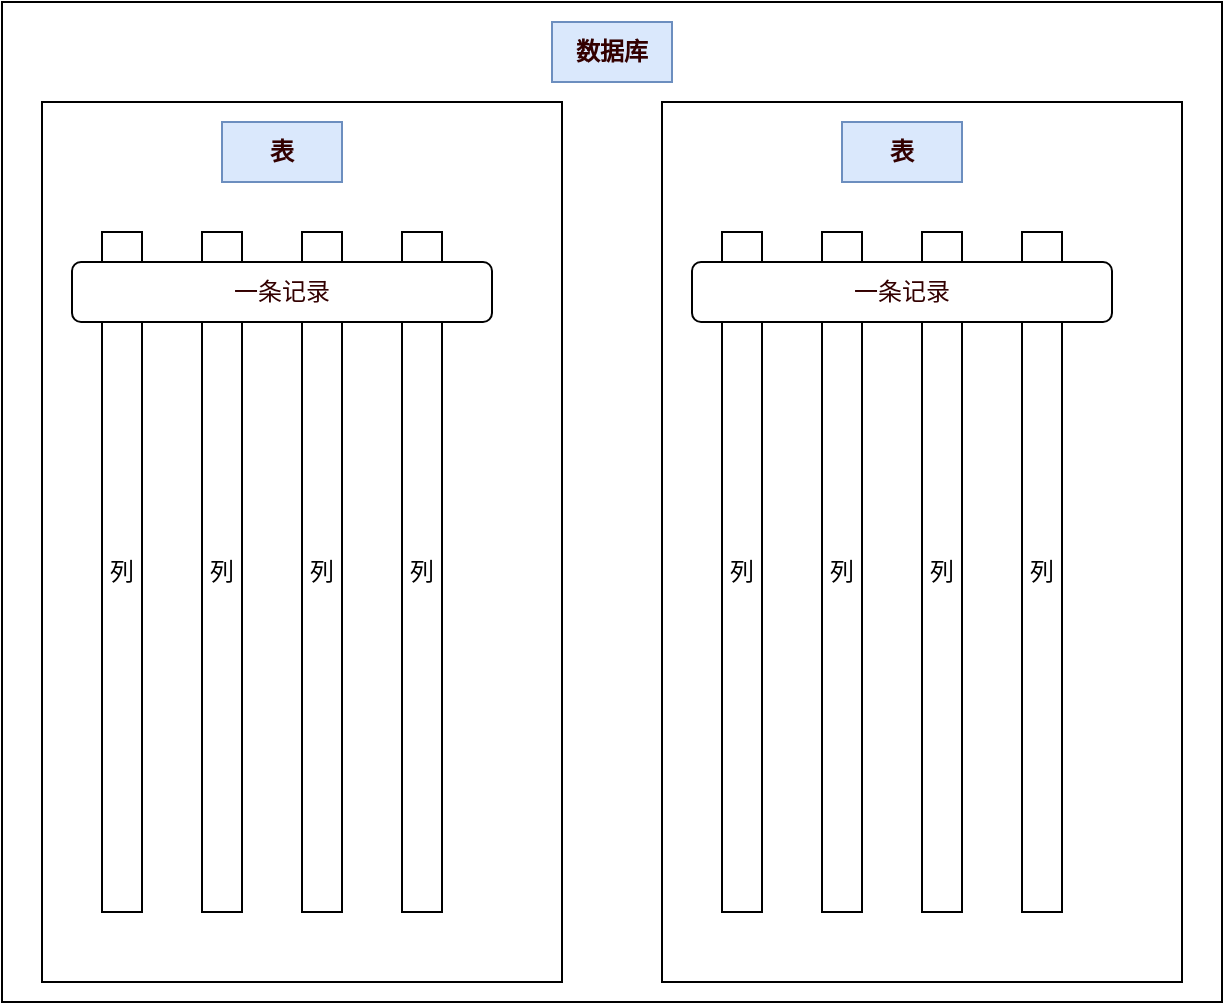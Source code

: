 <mxfile version="20.8.20" type="github"><diagram name="第 1 页" id="cnedz-TB9AQsr5VAEu1f"><mxGraphModel dx="1052" dy="549" grid="1" gridSize="10" guides="1" tooltips="1" connect="1" arrows="1" fold="1" page="1" pageScale="1" pageWidth="827" pageHeight="1169" math="0" shadow="0"><root><mxCell id="0"/><mxCell id="1" parent="0"/><mxCell id="aB_gaivehKUpBPr0DstZ-2" value="" style="rounded=0;whiteSpace=wrap;html=1;" vertex="1" parent="1"><mxGeometry x="120" y="150" width="610" height="500" as="geometry"/></mxCell><mxCell id="aB_gaivehKUpBPr0DstZ-22" value="数据库" style="text;html=1;strokeColor=#6c8ebf;fillColor=#dae8fc;align=center;verticalAlign=middle;whiteSpace=wrap;rounded=0;fontFamily=Tahoma;fontStyle=1;fontColor=#330000;" vertex="1" parent="1"><mxGeometry x="395" y="160" width="60" height="30" as="geometry"/></mxCell><mxCell id="aB_gaivehKUpBPr0DstZ-23" value="" style="group" vertex="1" connectable="0" parent="1"><mxGeometry x="140" y="200" width="260" height="440" as="geometry"/></mxCell><mxCell id="aB_gaivehKUpBPr0DstZ-3" value="" style="rounded=0;whiteSpace=wrap;html=1;" vertex="1" parent="aB_gaivehKUpBPr0DstZ-23"><mxGeometry width="260" height="440" as="geometry"/></mxCell><mxCell id="aB_gaivehKUpBPr0DstZ-8" value="列" style="rounded=0;whiteSpace=wrap;html=1;" vertex="1" parent="aB_gaivehKUpBPr0DstZ-23"><mxGeometry x="30" y="65" width="20" height="340" as="geometry"/></mxCell><mxCell id="aB_gaivehKUpBPr0DstZ-9" value="列" style="rounded=0;whiteSpace=wrap;html=1;" vertex="1" parent="aB_gaivehKUpBPr0DstZ-23"><mxGeometry x="80" y="65" width="20" height="340" as="geometry"/></mxCell><mxCell id="aB_gaivehKUpBPr0DstZ-10" value="列" style="rounded=0;whiteSpace=wrap;html=1;" vertex="1" parent="aB_gaivehKUpBPr0DstZ-23"><mxGeometry x="130" y="65" width="20" height="340" as="geometry"/></mxCell><mxCell id="aB_gaivehKUpBPr0DstZ-11" value="列" style="rounded=0;whiteSpace=wrap;html=1;" vertex="1" parent="aB_gaivehKUpBPr0DstZ-23"><mxGeometry x="180" y="65" width="20" height="340" as="geometry"/></mxCell><mxCell id="aB_gaivehKUpBPr0DstZ-25" value="表" style="text;html=1;strokeColor=#6c8ebf;fillColor=#dae8fc;align=center;verticalAlign=middle;whiteSpace=wrap;rounded=0;fontFamily=Tahoma;fontStyle=1;fontColor=#330000;" vertex="1" parent="aB_gaivehKUpBPr0DstZ-23"><mxGeometry x="90" y="10" width="60" height="30" as="geometry"/></mxCell><mxCell id="aB_gaivehKUpBPr0DstZ-29" value="一条记录" style="rounded=1;whiteSpace=wrap;html=1;fontFamily=Tahoma;fontColor=#330000;" vertex="1" parent="aB_gaivehKUpBPr0DstZ-23"><mxGeometry x="15" y="80" width="210" height="30" as="geometry"/></mxCell><mxCell id="aB_gaivehKUpBPr0DstZ-32" value="" style="group" vertex="1" connectable="0" parent="1"><mxGeometry x="450" y="200" width="260" height="440" as="geometry"/></mxCell><mxCell id="aB_gaivehKUpBPr0DstZ-33" value="" style="rounded=0;whiteSpace=wrap;html=1;" vertex="1" parent="aB_gaivehKUpBPr0DstZ-32"><mxGeometry width="260" height="440" as="geometry"/></mxCell><mxCell id="aB_gaivehKUpBPr0DstZ-34" value="列" style="rounded=0;whiteSpace=wrap;html=1;" vertex="1" parent="aB_gaivehKUpBPr0DstZ-32"><mxGeometry x="30" y="65" width="20" height="340" as="geometry"/></mxCell><mxCell id="aB_gaivehKUpBPr0DstZ-35" value="列" style="rounded=0;whiteSpace=wrap;html=1;" vertex="1" parent="aB_gaivehKUpBPr0DstZ-32"><mxGeometry x="80" y="65" width="20" height="340" as="geometry"/></mxCell><mxCell id="aB_gaivehKUpBPr0DstZ-36" value="列" style="rounded=0;whiteSpace=wrap;html=1;" vertex="1" parent="aB_gaivehKUpBPr0DstZ-32"><mxGeometry x="130" y="65" width="20" height="340" as="geometry"/></mxCell><mxCell id="aB_gaivehKUpBPr0DstZ-37" value="列" style="rounded=0;whiteSpace=wrap;html=1;" vertex="1" parent="aB_gaivehKUpBPr0DstZ-32"><mxGeometry x="180" y="65" width="20" height="340" as="geometry"/></mxCell><mxCell id="aB_gaivehKUpBPr0DstZ-38" value="表" style="text;html=1;strokeColor=#6c8ebf;fillColor=#dae8fc;align=center;verticalAlign=middle;whiteSpace=wrap;rounded=0;fontFamily=Tahoma;fontStyle=1;fontColor=#330000;" vertex="1" parent="aB_gaivehKUpBPr0DstZ-32"><mxGeometry x="90" y="10" width="60" height="30" as="geometry"/></mxCell><mxCell id="aB_gaivehKUpBPr0DstZ-39" value="一条记录" style="rounded=1;whiteSpace=wrap;html=1;fontFamily=Tahoma;fontColor=#330000;" vertex="1" parent="aB_gaivehKUpBPr0DstZ-32"><mxGeometry x="15" y="80" width="210" height="30" as="geometry"/></mxCell></root></mxGraphModel></diagram></mxfile>